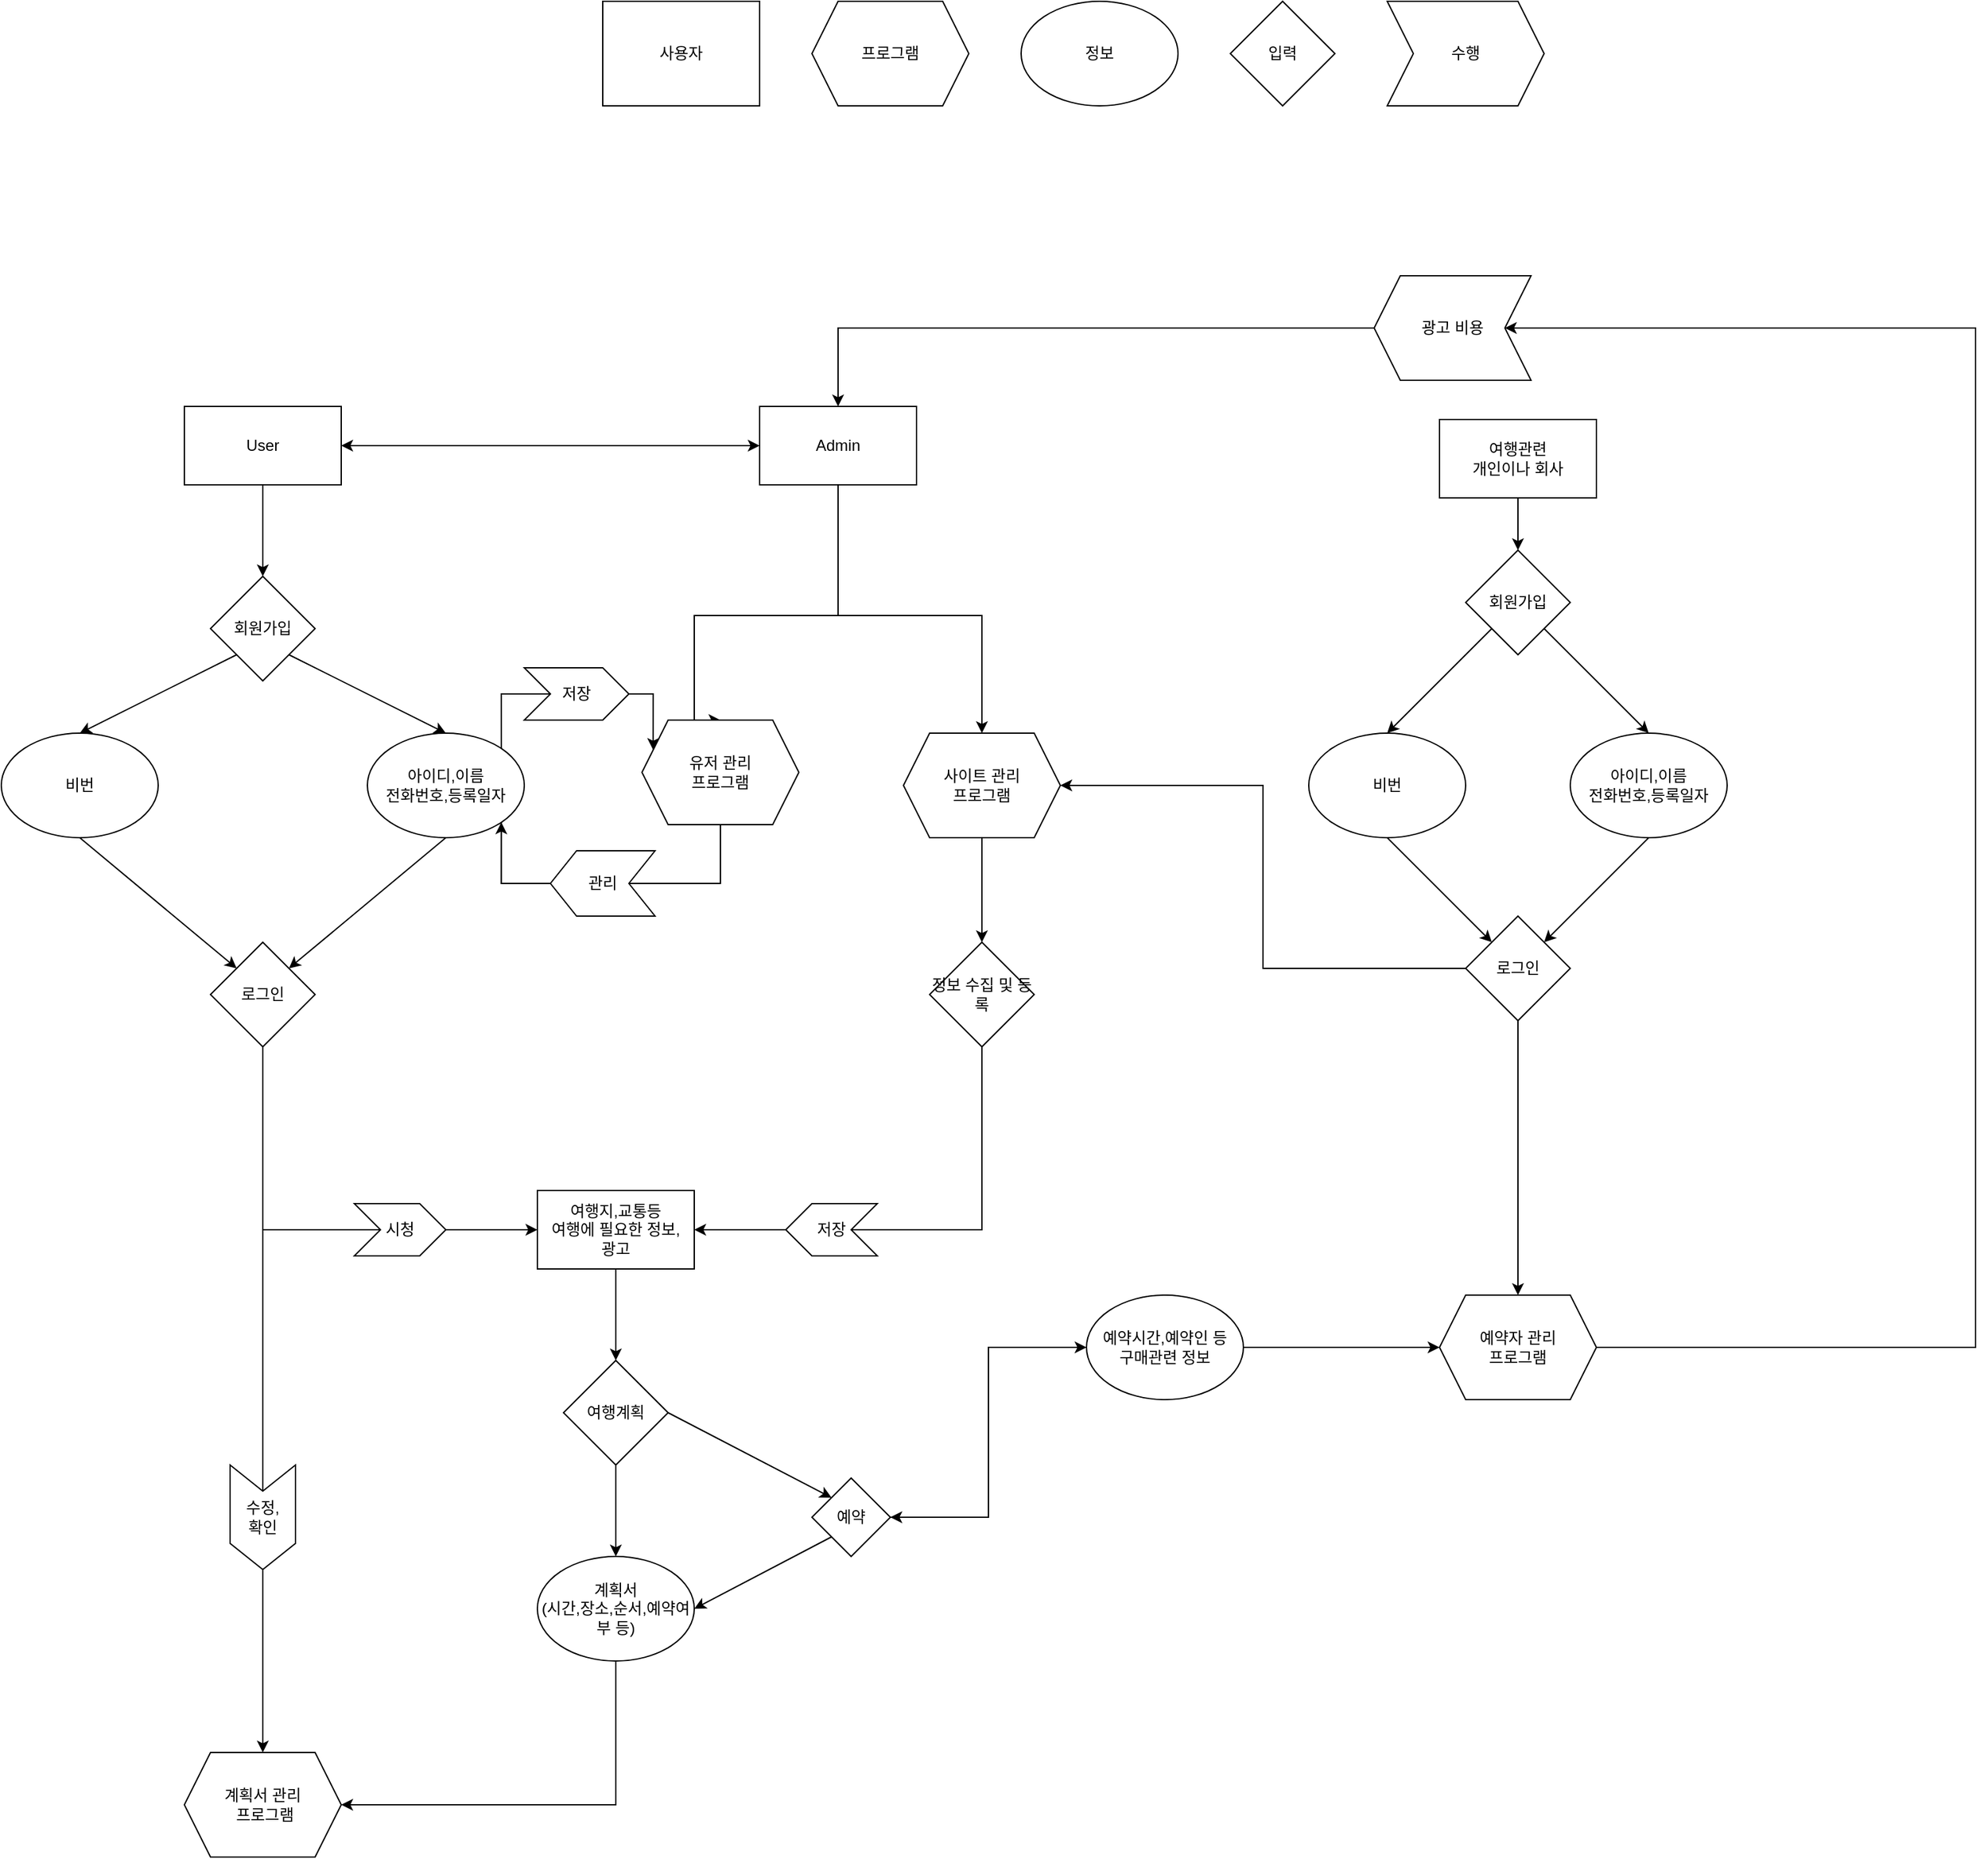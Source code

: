 <mxfile version="14.7.10" type="device"><diagram id="2l_35cW2dX4zoA1OmMM2" name="Page-1"><mxGraphModel dx="2062" dy="1154" grid="1" gridSize="10" guides="1" tooltips="1" connect="1" arrows="1" fold="1" page="1" pageScale="1" pageWidth="1200" pageHeight="1920" math="0" shadow="0"><root><mxCell id="0"/><mxCell id="1" parent="0"/><mxCell id="BDeV4PGScaV7XopBIi41-1" value="User" style="rounded=0;whiteSpace=wrap;html=1;" parent="1" vertex="1"><mxGeometry x="680" y="310" width="120" height="60" as="geometry"/></mxCell><mxCell id="BDeV4PGScaV7XopBIi41-12" style="edgeStyle=orthogonalEdgeStyle;rounded=0;orthogonalLoop=1;jettySize=auto;html=1;entryX=0.5;entryY=0;entryDx=0;entryDy=0;" parent="1" source="BDeV4PGScaV7XopBIi41-3" target="BDeV4PGScaV7XopBIi41-42" edge="1"><mxGeometry relative="1" as="geometry"><mxPoint x="1070" y="570" as="targetPoint"/><Array as="points"><mxPoint x="1180" y="470"/><mxPoint x="1070" y="470"/></Array></mxGeometry></mxCell><mxCell id="BDeV4PGScaV7XopBIi41-32" style="edgeStyle=orthogonalEdgeStyle;rounded=0;orthogonalLoop=1;jettySize=auto;html=1;exitX=0.5;exitY=1;exitDx=0;exitDy=0;entryX=0.5;entryY=0;entryDx=0;entryDy=0;" parent="1" source="BDeV4PGScaV7XopBIi41-3" target="BDeV4PGScaV7XopBIi41-47" edge="1"><mxGeometry relative="1" as="geometry"><mxPoint x="1287.385" y="560.114" as="targetPoint"/><Array as="points"><mxPoint x="1180" y="470"/><mxPoint x="1290" y="470"/></Array></mxGeometry></mxCell><mxCell id="BDeV4PGScaV7XopBIi41-3" value="Admin" style="rounded=0;whiteSpace=wrap;html=1;" parent="1" vertex="1"><mxGeometry x="1120" y="310" width="120" height="60" as="geometry"/></mxCell><mxCell id="BDeV4PGScaV7XopBIi41-4" value="" style="endArrow=classic;startArrow=classic;html=1;exitX=1;exitY=0.5;exitDx=0;exitDy=0;entryX=0;entryY=0.5;entryDx=0;entryDy=0;" parent="1" source="BDeV4PGScaV7XopBIi41-1" target="BDeV4PGScaV7XopBIi41-3" edge="1"><mxGeometry width="50" height="50" relative="1" as="geometry"><mxPoint x="850" y="770" as="sourcePoint"/><mxPoint x="874" y="530" as="targetPoint"/><Array as="points"/></mxGeometry></mxCell><mxCell id="BDeV4PGScaV7XopBIi41-5" value="" style="endArrow=classic;html=1;exitX=1;exitY=1;exitDx=0;exitDy=0;entryX=0.5;entryY=0;entryDx=0;entryDy=0;" parent="1" source="BDeV4PGScaV7XopBIi41-26" target="BDeV4PGScaV7XopBIi41-6" edge="1"><mxGeometry width="50" height="50" relative="1" as="geometry"><mxPoint x="850" y="770" as="sourcePoint"/><mxPoint x="1020" y="610" as="targetPoint"/></mxGeometry></mxCell><mxCell id="BDeV4PGScaV7XopBIi41-118" style="edgeStyle=orthogonalEdgeStyle;rounded=0;orthogonalLoop=1;jettySize=auto;html=1;exitX=1;exitY=0;exitDx=0;exitDy=0;entryX=0;entryY=0.25;entryDx=0;entryDy=0;" parent="1" source="BDeV4PGScaV7XopBIi41-6" target="BDeV4PGScaV7XopBIi41-42" edge="1"><mxGeometry relative="1" as="geometry"><Array as="points"><mxPoint x="922" y="530"/><mxPoint x="1039" y="530"/></Array></mxGeometry></mxCell><mxCell id="BDeV4PGScaV7XopBIi41-6" value="아이디,이름&lt;br&gt;전화번호,등록일자" style="ellipse;whiteSpace=wrap;html=1;" parent="1" vertex="1"><mxGeometry x="820" y="560" width="120" height="80" as="geometry"/></mxCell><mxCell id="BDeV4PGScaV7XopBIi41-9" value="비번&lt;br&gt;" style="ellipse;whiteSpace=wrap;html=1;" parent="1" vertex="1"><mxGeometry x="540" y="560" width="120" height="80" as="geometry"/></mxCell><mxCell id="BDeV4PGScaV7XopBIi41-23" value="" style="endArrow=classic;html=1;exitX=0.5;exitY=1;exitDx=0;exitDy=0;entryX=1;entryY=0;entryDx=0;entryDy=0;" parent="1" source="BDeV4PGScaV7XopBIi41-6" target="BDeV4PGScaV7XopBIi41-25" edge="1"><mxGeometry width="50" height="50" relative="1" as="geometry"><mxPoint x="550" y="940" as="sourcePoint"/><mxPoint x="930" y="750" as="targetPoint"/></mxGeometry></mxCell><mxCell id="BDeV4PGScaV7XopBIi41-24" value="" style="endArrow=classic;html=1;exitX=0.5;exitY=1;exitDx=0;exitDy=0;entryX=0;entryY=0;entryDx=0;entryDy=0;" parent="1" source="BDeV4PGScaV7XopBIi41-9" target="BDeV4PGScaV7XopBIi41-25" edge="1"><mxGeometry width="50" height="50" relative="1" as="geometry"><mxPoint x="670" y="720" as="sourcePoint"/><mxPoint x="900" y="760" as="targetPoint"/></mxGeometry></mxCell><mxCell id="BDeV4PGScaV7XopBIi41-35" style="edgeStyle=orthogonalEdgeStyle;rounded=0;orthogonalLoop=1;jettySize=auto;html=1;entryX=0;entryY=0.5;entryDx=0;entryDy=0;startArrow=none;" parent="1" source="BDeV4PGScaV7XopBIi41-70" target="BDeV4PGScaV7XopBIi41-34" edge="1"><mxGeometry relative="1" as="geometry"><Array as="points"><mxPoint x="740" y="940"/></Array></mxGeometry></mxCell><mxCell id="BDeV4PGScaV7XopBIi41-126" style="edgeStyle=orthogonalEdgeStyle;rounded=0;orthogonalLoop=1;jettySize=auto;html=1;entryX=0.5;entryY=0;entryDx=0;entryDy=0;" parent="1" source="BDeV4PGScaV7XopBIi41-25" target="BDeV4PGScaV7XopBIi41-124" edge="1"><mxGeometry relative="1" as="geometry"/></mxCell><mxCell id="BDeV4PGScaV7XopBIi41-25" value="로그인" style="rhombus;whiteSpace=wrap;html=1;" parent="1" vertex="1"><mxGeometry x="700" y="720" width="80" height="80" as="geometry"/></mxCell><mxCell id="BDeV4PGScaV7XopBIi41-26" value="회원가입" style="rhombus;whiteSpace=wrap;html=1;" parent="1" vertex="1"><mxGeometry x="700" y="440" width="80" height="80" as="geometry"/></mxCell><mxCell id="BDeV4PGScaV7XopBIi41-28" value="" style="endArrow=classic;html=1;entryX=0.5;entryY=0;entryDx=0;entryDy=0;exitX=0.5;exitY=1;exitDx=0;exitDy=0;" parent="1" source="BDeV4PGScaV7XopBIi41-1" target="BDeV4PGScaV7XopBIi41-26" edge="1"><mxGeometry width="50" height="50" relative="1" as="geometry"><mxPoint x="550" y="940" as="sourcePoint"/><mxPoint x="600" y="890" as="targetPoint"/></mxGeometry></mxCell><mxCell id="BDeV4PGScaV7XopBIi41-29" value="" style="endArrow=classic;html=1;exitX=0;exitY=1;exitDx=0;exitDy=0;entryX=0.5;entryY=0;entryDx=0;entryDy=0;" parent="1" source="BDeV4PGScaV7XopBIi41-26" target="BDeV4PGScaV7XopBIi41-9" edge="1"><mxGeometry width="50" height="50" relative="1" as="geometry"><mxPoint x="550" y="940" as="sourcePoint"/><mxPoint x="710" y="610" as="targetPoint"/></mxGeometry></mxCell><mxCell id="BDeV4PGScaV7XopBIi41-75" style="edgeStyle=orthogonalEdgeStyle;rounded=0;orthogonalLoop=1;jettySize=auto;html=1;exitX=0.5;exitY=1;exitDx=0;exitDy=0;" parent="1" source="BDeV4PGScaV7XopBIi41-34" target="BDeV4PGScaV7XopBIi41-76" edge="1"><mxGeometry relative="1" as="geometry"><mxPoint x="1010" y="1090" as="targetPoint"/></mxGeometry></mxCell><mxCell id="BDeV4PGScaV7XopBIi41-34" value="여행지,교통등&lt;br&gt;여행에 필요한 정보,&lt;br&gt;광고" style="rounded=0;whiteSpace=wrap;html=1;" parent="1" vertex="1"><mxGeometry x="950" y="910" width="120" height="60" as="geometry"/></mxCell><mxCell id="BDeV4PGScaV7XopBIi41-36" value="" style="endArrow=classic;html=1;exitX=0.5;exitY=1;exitDx=0;exitDy=0;" parent="1" source="BDeV4PGScaV7XopBIi41-47" target="BDeV4PGScaV7XopBIi41-37" edge="1"><mxGeometry width="50" height="50" relative="1" as="geometry"><mxPoint x="1292.615" y="619.886" as="sourcePoint"/><mxPoint x="1140" y="760" as="targetPoint"/></mxGeometry></mxCell><mxCell id="BDeV4PGScaV7XopBIi41-69" style="edgeStyle=orthogonalEdgeStyle;rounded=0;orthogonalLoop=1;jettySize=auto;html=1;entryX=1;entryY=0.5;entryDx=0;entryDy=0;" parent="1" source="BDeV4PGScaV7XopBIi41-37" target="BDeV4PGScaV7XopBIi41-34" edge="1"><mxGeometry relative="1" as="geometry"><Array as="points"><mxPoint x="1290" y="940"/></Array></mxGeometry></mxCell><mxCell id="BDeV4PGScaV7XopBIi41-37" value="정보 수집 및 등록" style="rhombus;whiteSpace=wrap;html=1;" parent="1" vertex="1"><mxGeometry x="1250" y="720" width="80" height="80" as="geometry"/></mxCell><mxCell id="BDeV4PGScaV7XopBIi41-40" value="여행관련&lt;br&gt;개인이나 회사" style="rounded=0;whiteSpace=wrap;html=1;" parent="1" vertex="1"><mxGeometry x="1640" y="320" width="120" height="60" as="geometry"/></mxCell><mxCell id="BDeV4PGScaV7XopBIi41-122" style="edgeStyle=orthogonalEdgeStyle;rounded=0;orthogonalLoop=1;jettySize=auto;html=1;entryX=1;entryY=1;entryDx=0;entryDy=0;" parent="1" source="BDeV4PGScaV7XopBIi41-42" target="BDeV4PGScaV7XopBIi41-6" edge="1"><mxGeometry relative="1" as="geometry"><Array as="points"><mxPoint x="1090" y="675"/><mxPoint x="922" y="675"/></Array></mxGeometry></mxCell><mxCell id="BDeV4PGScaV7XopBIi41-42" value="&lt;span&gt;유저 관리&lt;/span&gt;&lt;br&gt;&lt;span&gt;프로그램&lt;/span&gt;" style="shape=hexagon;perimeter=hexagonPerimeter2;whiteSpace=wrap;html=1;fixedSize=1;" parent="1" vertex="1"><mxGeometry x="1030" y="550" width="120" height="80" as="geometry"/></mxCell><mxCell id="BDeV4PGScaV7XopBIi41-47" value="&lt;span style=&quot;background-color: rgb(255 , 255 , 255)&quot;&gt;사이트 관리&lt;br&gt;프로그램&lt;br&gt;&lt;/span&gt;" style="shape=hexagon;perimeter=hexagonPerimeter2;whiteSpace=wrap;html=1;fixedSize=1;" parent="1" vertex="1"><mxGeometry x="1230" y="560" width="120" height="80" as="geometry"/></mxCell><mxCell id="BDeV4PGScaV7XopBIi41-58" value="" style="endArrow=classic;html=1;exitX=1;exitY=1;exitDx=0;exitDy=0;entryX=0.5;entryY=0;entryDx=0;entryDy=0;" parent="1" source="BDeV4PGScaV7XopBIi41-64" target="BDeV4PGScaV7XopBIi41-59" edge="1"><mxGeometry width="50" height="50" relative="1" as="geometry"><mxPoint x="1740" y="790" as="sourcePoint"/><mxPoint x="1910" y="630" as="targetPoint"/></mxGeometry></mxCell><mxCell id="BDeV4PGScaV7XopBIi41-59" value="아이디,이름&lt;br&gt;전화번호,등록일자" style="ellipse;whiteSpace=wrap;html=1;" parent="1" vertex="1"><mxGeometry x="1740" y="560" width="120" height="80" as="geometry"/></mxCell><mxCell id="BDeV4PGScaV7XopBIi41-60" value="비번&lt;br&gt;" style="ellipse;whiteSpace=wrap;html=1;" parent="1" vertex="1"><mxGeometry x="1540" y="560" width="120" height="80" as="geometry"/></mxCell><mxCell id="BDeV4PGScaV7XopBIi41-61" value="" style="endArrow=classic;html=1;exitX=0.5;exitY=1;exitDx=0;exitDy=0;entryX=1;entryY=0;entryDx=0;entryDy=0;" parent="1" source="BDeV4PGScaV7XopBIi41-59" target="BDeV4PGScaV7XopBIi41-63" edge="1"><mxGeometry width="50" height="50" relative="1" as="geometry"><mxPoint x="1440" y="960" as="sourcePoint"/><mxPoint x="1820" y="770" as="targetPoint"/></mxGeometry></mxCell><mxCell id="BDeV4PGScaV7XopBIi41-62" value="" style="endArrow=classic;html=1;exitX=0.5;exitY=1;exitDx=0;exitDy=0;entryX=0;entryY=0;entryDx=0;entryDy=0;" parent="1" source="BDeV4PGScaV7XopBIi41-60" target="BDeV4PGScaV7XopBIi41-63" edge="1"><mxGeometry width="50" height="50" relative="1" as="geometry"><mxPoint x="1560" y="740" as="sourcePoint"/><mxPoint x="1790" y="780" as="targetPoint"/></mxGeometry></mxCell><mxCell id="BDeV4PGScaV7XopBIi41-68" style="edgeStyle=orthogonalEdgeStyle;rounded=0;orthogonalLoop=1;jettySize=auto;html=1;entryX=1;entryY=0.5;entryDx=0;entryDy=0;" parent="1" source="BDeV4PGScaV7XopBIi41-63" target="BDeV4PGScaV7XopBIi41-47" edge="1"><mxGeometry relative="1" as="geometry"/></mxCell><mxCell id="BDeV4PGScaV7XopBIi41-63" value="로그인" style="rhombus;whiteSpace=wrap;html=1;" parent="1" vertex="1"><mxGeometry x="1660" y="700" width="80" height="80" as="geometry"/></mxCell><mxCell id="BDeV4PGScaV7XopBIi41-64" value="회원가입" style="rhombus;whiteSpace=wrap;html=1;" parent="1" vertex="1"><mxGeometry x="1660" y="420" width="80" height="80" as="geometry"/></mxCell><mxCell id="BDeV4PGScaV7XopBIi41-65" value="" style="endArrow=classic;html=1;exitX=0;exitY=1;exitDx=0;exitDy=0;entryX=0.5;entryY=0;entryDx=0;entryDy=0;" parent="1" source="BDeV4PGScaV7XopBIi41-64" target="BDeV4PGScaV7XopBIi41-60" edge="1"><mxGeometry width="50" height="50" relative="1" as="geometry"><mxPoint x="1440" y="960" as="sourcePoint"/><mxPoint x="1600" y="630" as="targetPoint"/></mxGeometry></mxCell><mxCell id="BDeV4PGScaV7XopBIi41-67" value="" style="endArrow=classic;html=1;exitX=0.5;exitY=1;exitDx=0;exitDy=0;entryX=0.5;entryY=0;entryDx=0;entryDy=0;" parent="1" source="BDeV4PGScaV7XopBIi41-40" target="BDeV4PGScaV7XopBIi41-64" edge="1"><mxGeometry width="50" height="50" relative="1" as="geometry"><mxPoint x="550" y="880" as="sourcePoint"/><mxPoint x="600" y="830" as="targetPoint"/></mxGeometry></mxCell><mxCell id="BDeV4PGScaV7XopBIi41-70" value="시청" style="shape=step;perimeter=stepPerimeter;whiteSpace=wrap;html=1;fixedSize=1;" parent="1" vertex="1"><mxGeometry x="810" y="920" width="70" height="40" as="geometry"/></mxCell><mxCell id="BDeV4PGScaV7XopBIi41-71" value="" style="edgeStyle=orthogonalEdgeStyle;rounded=0;orthogonalLoop=1;jettySize=auto;html=1;endArrow=none;" parent="1" source="BDeV4PGScaV7XopBIi41-25" edge="1"><mxGeometry relative="1" as="geometry"><mxPoint x="740.043" y="799.957" as="sourcePoint"/><mxPoint x="740" y="940" as="targetPoint"/><Array as="points"/></mxGeometry></mxCell><mxCell id="BDeV4PGScaV7XopBIi41-73" value="저장" style="shape=step;perimeter=stepPerimeter;whiteSpace=wrap;html=1;fixedSize=1;direction=west;" parent="1" vertex="1"><mxGeometry x="1140" y="920" width="70" height="40" as="geometry"/></mxCell><mxCell id="BDeV4PGScaV7XopBIi41-83" style="edgeStyle=orthogonalEdgeStyle;rounded=0;orthogonalLoop=1;jettySize=auto;html=1;exitX=0.5;exitY=1;exitDx=0;exitDy=0;entryX=0.5;entryY=0;entryDx=0;entryDy=0;" parent="1" source="BDeV4PGScaV7XopBIi41-76" target="BDeV4PGScaV7XopBIi41-109" edge="1"><mxGeometry relative="1" as="geometry"><mxPoint x="1010" y="1200" as="targetPoint"/></mxGeometry></mxCell><mxCell id="BDeV4PGScaV7XopBIi41-76" value="여행계획" style="rhombus;whiteSpace=wrap;html=1;" parent="1" vertex="1"><mxGeometry x="970" y="1040" width="80" height="80" as="geometry"/></mxCell><mxCell id="BDeV4PGScaV7XopBIi41-101" style="edgeStyle=orthogonalEdgeStyle;rounded=0;orthogonalLoop=1;jettySize=auto;html=1;entryX=0;entryY=0.5;entryDx=0;entryDy=0;" parent="1" source="BDeV4PGScaV7XopBIi41-84" target="BDeV4PGScaV7XopBIi41-91" edge="1"><mxGeometry relative="1" as="geometry"><mxPoint x="1295" y="1060" as="targetPoint"/></mxGeometry></mxCell><mxCell id="BDeV4PGScaV7XopBIi41-84" value="예약" style="rhombus;whiteSpace=wrap;html=1;" parent="1" vertex="1"><mxGeometry x="1160" y="1130" width="60" height="60" as="geometry"/></mxCell><mxCell id="BDeV4PGScaV7XopBIi41-85" value="" style="endArrow=classic;html=1;entryX=0;entryY=0;entryDx=0;entryDy=0;exitX=1;exitY=0.5;exitDx=0;exitDy=0;" parent="1" source="BDeV4PGScaV7XopBIi41-76" target="BDeV4PGScaV7XopBIi41-84" edge="1"><mxGeometry width="50" height="50" relative="1" as="geometry"><mxPoint x="1240" y="1040" as="sourcePoint"/><mxPoint x="1290" y="990" as="targetPoint"/></mxGeometry></mxCell><mxCell id="BDeV4PGScaV7XopBIi41-86" value="" style="endArrow=classic;html=1;exitX=0;exitY=1;exitDx=0;exitDy=0;entryX=1;entryY=0.5;entryDx=0;entryDy=0;" parent="1" source="BDeV4PGScaV7XopBIi41-84" target="BDeV4PGScaV7XopBIi41-109" edge="1"><mxGeometry width="50" height="50" relative="1" as="geometry"><mxPoint x="1240" y="1040" as="sourcePoint"/><mxPoint x="1050" y="1240" as="targetPoint"/></mxGeometry></mxCell><mxCell id="BDeV4PGScaV7XopBIi41-87" value="" style="endArrow=classic;html=1;exitX=0.5;exitY=1;exitDx=0;exitDy=0;entryX=0.5;entryY=0;entryDx=0;entryDy=0;" parent="1" source="BDeV4PGScaV7XopBIi41-63" target="BDeV4PGScaV7XopBIi41-88" edge="1"><mxGeometry width="50" height="50" relative="1" as="geometry"><mxPoint x="1240" y="1040" as="sourcePoint"/><mxPoint x="1700" y="990" as="targetPoint"/></mxGeometry></mxCell><mxCell id="BDeV4PGScaV7XopBIi41-111" style="edgeStyle=orthogonalEdgeStyle;rounded=0;orthogonalLoop=1;jettySize=auto;html=1;entryX=0.5;entryY=0;entryDx=0;entryDy=0;startArrow=none;exitX=1;exitY=0.5;exitDx=0;exitDy=0;" parent="1" source="BDeV4PGScaV7XopBIi41-112" target="BDeV4PGScaV7XopBIi41-3" edge="1"><mxGeometry relative="1" as="geometry"><Array as="points"><mxPoint x="1180" y="250"/></Array></mxGeometry></mxCell><mxCell id="BDeV4PGScaV7XopBIi41-114" style="edgeStyle=orthogonalEdgeStyle;rounded=0;orthogonalLoop=1;jettySize=auto;html=1;entryX=0;entryY=0.5;entryDx=0;entryDy=0;" parent="1" source="BDeV4PGScaV7XopBIi41-88" target="BDeV4PGScaV7XopBIi41-112" edge="1"><mxGeometry relative="1" as="geometry"><Array as="points"><mxPoint x="2050" y="1030"/><mxPoint x="2050" y="250"/></Array></mxGeometry></mxCell><mxCell id="BDeV4PGScaV7XopBIi41-88" value="예약자 관리 &lt;br&gt;프로그램&lt;br&gt;" style="shape=hexagon;perimeter=hexagonPerimeter2;whiteSpace=wrap;html=1;fixedSize=1;" parent="1" vertex="1"><mxGeometry x="1640" y="990" width="120" height="80" as="geometry"/></mxCell><mxCell id="BDeV4PGScaV7XopBIi41-92" style="edgeStyle=orthogonalEdgeStyle;rounded=0;orthogonalLoop=1;jettySize=auto;html=1;entryX=0;entryY=0.5;entryDx=0;entryDy=0;" parent="1" source="BDeV4PGScaV7XopBIi41-91" target="BDeV4PGScaV7XopBIi41-88" edge="1"><mxGeometry relative="1" as="geometry"/></mxCell><mxCell id="BDeV4PGScaV7XopBIi41-102" style="edgeStyle=orthogonalEdgeStyle;rounded=0;orthogonalLoop=1;jettySize=auto;html=1;entryX=1;entryY=0.5;entryDx=0;entryDy=0;" parent="1" source="BDeV4PGScaV7XopBIi41-91" target="BDeV4PGScaV7XopBIi41-84" edge="1"><mxGeometry relative="1" as="geometry"/></mxCell><mxCell id="BDeV4PGScaV7XopBIi41-91" value="예약시간,예약인 등&lt;br&gt;구매관련 정보" style="ellipse;whiteSpace=wrap;html=1;" parent="1" vertex="1"><mxGeometry x="1370" y="990" width="120" height="80" as="geometry"/></mxCell><mxCell id="BDeV4PGScaV7XopBIi41-103" value="사용자" style="rounded=0;whiteSpace=wrap;html=1;" parent="1" vertex="1"><mxGeometry x="1000" width="120" height="80" as="geometry"/></mxCell><mxCell id="BDeV4PGScaV7XopBIi41-105" value="프로그램" style="shape=hexagon;perimeter=hexagonPerimeter2;whiteSpace=wrap;html=1;fixedSize=1;" parent="1" vertex="1"><mxGeometry x="1160" width="120" height="80" as="geometry"/></mxCell><mxCell id="BDeV4PGScaV7XopBIi41-106" value="정보" style="ellipse;whiteSpace=wrap;html=1;" parent="1" vertex="1"><mxGeometry x="1320" width="120" height="80" as="geometry"/></mxCell><mxCell id="BDeV4PGScaV7XopBIi41-107" value="입력" style="rhombus;whiteSpace=wrap;html=1;" parent="1" vertex="1"><mxGeometry x="1480" width="80" height="80" as="geometry"/></mxCell><mxCell id="BDeV4PGScaV7XopBIi41-108" value="수행" style="shape=step;perimeter=stepPerimeter;whiteSpace=wrap;html=1;fixedSize=1;" parent="1" vertex="1"><mxGeometry x="1600" width="120" height="80" as="geometry"/></mxCell><mxCell id="BDeV4PGScaV7XopBIi41-125" style="edgeStyle=orthogonalEdgeStyle;rounded=0;orthogonalLoop=1;jettySize=auto;html=1;entryX=1;entryY=0.5;entryDx=0;entryDy=0;" parent="1" source="BDeV4PGScaV7XopBIi41-109" target="BDeV4PGScaV7XopBIi41-124" edge="1"><mxGeometry relative="1" as="geometry"><Array as="points"><mxPoint x="1010" y="1380"/></Array></mxGeometry></mxCell><mxCell id="BDeV4PGScaV7XopBIi41-109" value="계획서&lt;br&gt;(시간,장소,순서,예약여부 등)" style="ellipse;whiteSpace=wrap;html=1;" parent="1" vertex="1"><mxGeometry x="950" y="1190" width="120" height="80" as="geometry"/></mxCell><mxCell id="BDeV4PGScaV7XopBIi41-112" value="광고 비용" style="shape=step;perimeter=stepPerimeter;whiteSpace=wrap;html=1;fixedSize=1;direction=west;" parent="1" vertex="1"><mxGeometry x="1590" y="210" width="120" height="80" as="geometry"/></mxCell><mxCell id="BDeV4PGScaV7XopBIi41-120" value="" style="edgeStyle=orthogonalEdgeStyle;rounded=0;orthogonalLoop=1;jettySize=auto;html=1;entryX=1;entryY=1;entryDx=0;entryDy=0;endArrow=none;startArrow=none;" parent="1" source="BDeV4PGScaV7XopBIi41-119" target="BDeV4PGScaV7XopBIi41-6" edge="1"><mxGeometry relative="1" as="geometry"><mxPoint x="1090.053" y="630" as="sourcePoint"/><mxPoint x="922.426" y="628.284" as="targetPoint"/><Array as="points"/></mxGeometry></mxCell><mxCell id="BDeV4PGScaV7XopBIi41-119" value="관리" style="shape=step;perimeter=stepPerimeter;whiteSpace=wrap;html=1;fixedSize=1;direction=west;" parent="1" vertex="1"><mxGeometry x="960" y="650" width="80" height="50" as="geometry"/></mxCell><mxCell id="BDeV4PGScaV7XopBIi41-123" value="저장" style="shape=step;perimeter=stepPerimeter;whiteSpace=wrap;html=1;fixedSize=1;" parent="1" vertex="1"><mxGeometry x="940" y="510" width="80" height="40" as="geometry"/></mxCell><mxCell id="BDeV4PGScaV7XopBIi41-124" value="계획서 관리&lt;br&gt;&amp;nbsp;프로그램" style="shape=hexagon;perimeter=hexagonPerimeter2;whiteSpace=wrap;html=1;fixedSize=1;" parent="1" vertex="1"><mxGeometry x="680" y="1340" width="120" height="80" as="geometry"/></mxCell><mxCell id="BDeV4PGScaV7XopBIi41-127" value="수정,&lt;br&gt;확인" style="shape=step;perimeter=stepPerimeter;whiteSpace=wrap;html=1;fixedSize=1;direction=south;" parent="1" vertex="1"><mxGeometry x="715" y="1120" width="50" height="80" as="geometry"/></mxCell></root></mxGraphModel></diagram></mxfile>